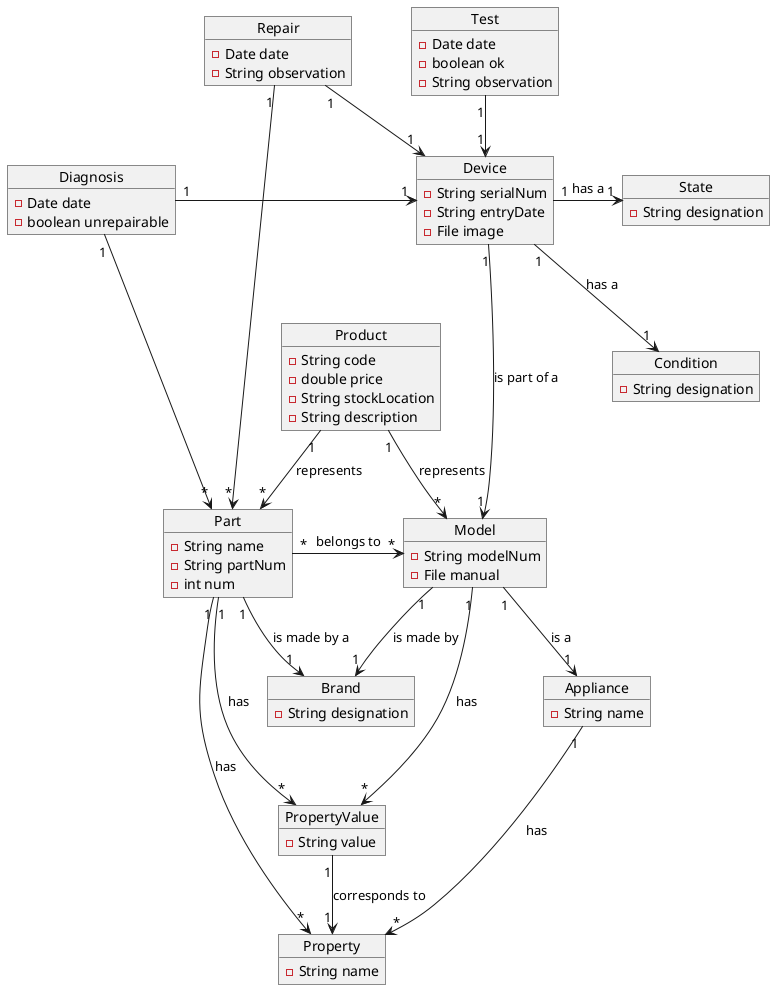 @startuml

hide methods



object Product {
    -String code
    -double price
    -String stockLocation
    -String description
}

object PropertyValue {
    -String value
}

object Device {
    -String serialNum
    -String entryDate
    -File image
}

object State {
    -String designation
}

object Condition {
    -String designation
}

object Appliance {
    -String name
}

object Property {
    -String name
}

object Model {
    -String modelNum
    -File manual
}

object Brand {
    -String designation
}

object Part {
     -String name
     -String partNum
     -int num
}

object Repair {
    -Date date
    -String observation
}

object Test {
    -Date date
    -boolean ok
    -String observation
}

object Diagnosis {
    -Date date
    -boolean unrepairable
}

Product "1" --> "*" Model: represents
Product "1" --> "*" Part: represents

Device "1" -r-> "1" State: has a
Device "1" ---> "1" Model: is part of a
Device "1" --> "1" Condition: has a

Part "*" -r-> "*" Model: belongs to
Part "1" ---> "*" Property: has
Part "1" ---> "*" PropertyValue: has
Part "1" --> "1" Brand: is made by a

Model "1" --> "*" PropertyValue: has
Model "1" --> "1" Brand: is made by
Model "1" --> "1" Appliance: is a

Appliance "1" ---> "*" Property: has

PropertyValue "1" --> "1" Property: corresponds to

Repair "1" --> "1" Device
Repair "1" --> "*" Part

Test "1" --> "1" Device

Diagnosis "1" -r-> "1" Device
Diagnosis "1" --> "*" Part


@enduml